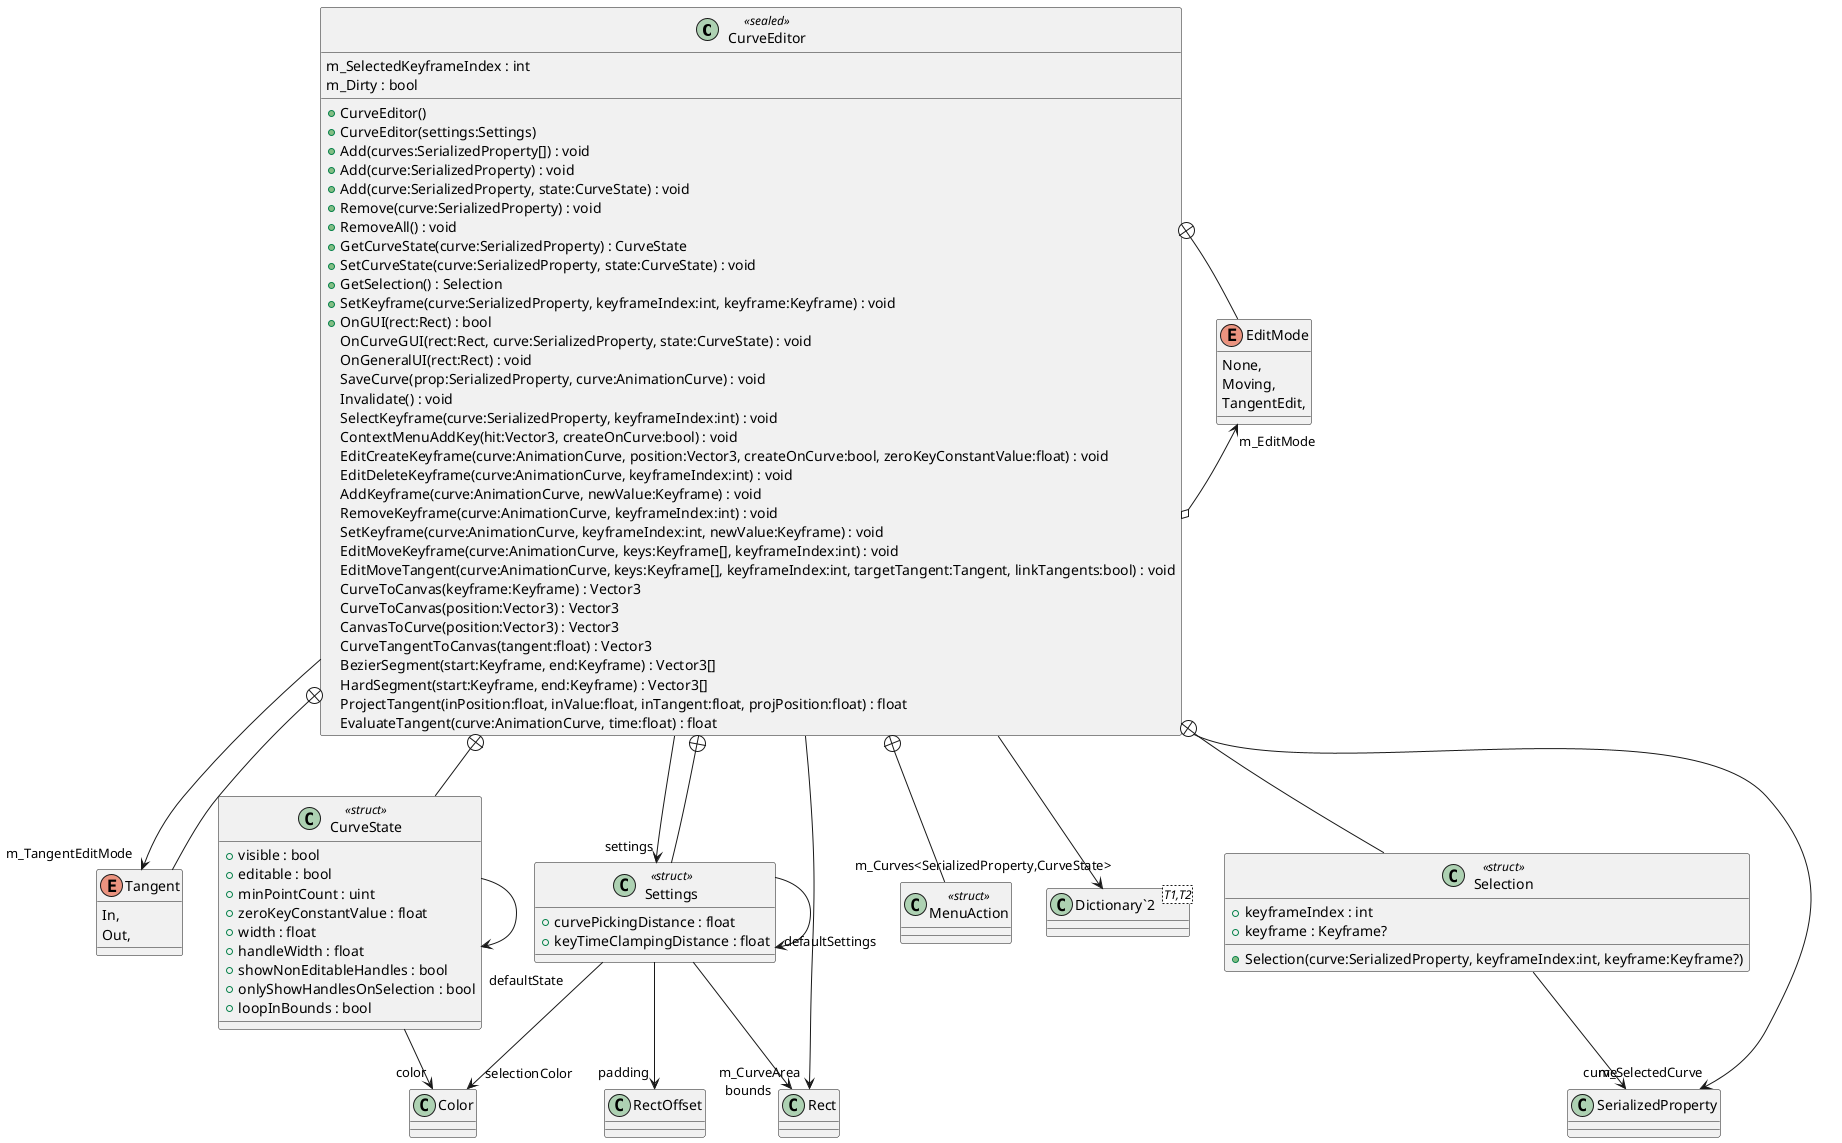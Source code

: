 @startuml
class CurveEditor <<sealed>> {
    m_SelectedKeyframeIndex : int
    m_Dirty : bool
    + CurveEditor()
    + CurveEditor(settings:Settings)
    + Add(curves:SerializedProperty[]) : void
    + Add(curve:SerializedProperty) : void
    + Add(curve:SerializedProperty, state:CurveState) : void
    + Remove(curve:SerializedProperty) : void
    + RemoveAll() : void
    + GetCurveState(curve:SerializedProperty) : CurveState
    + SetCurveState(curve:SerializedProperty, state:CurveState) : void
    + GetSelection() : Selection
    + SetKeyframe(curve:SerializedProperty, keyframeIndex:int, keyframe:Keyframe) : void
    + OnGUI(rect:Rect) : bool
    OnCurveGUI(rect:Rect, curve:SerializedProperty, state:CurveState) : void
    OnGeneralUI(rect:Rect) : void
    SaveCurve(prop:SerializedProperty, curve:AnimationCurve) : void
    Invalidate() : void
    SelectKeyframe(curve:SerializedProperty, keyframeIndex:int) : void
    ContextMenuAddKey(hit:Vector3, createOnCurve:bool) : void
    EditCreateKeyframe(curve:AnimationCurve, position:Vector3, createOnCurve:bool, zeroKeyConstantValue:float) : void
    EditDeleteKeyframe(curve:AnimationCurve, keyframeIndex:int) : void
    AddKeyframe(curve:AnimationCurve, newValue:Keyframe) : void
    RemoveKeyframe(curve:AnimationCurve, keyframeIndex:int) : void
    SetKeyframe(curve:AnimationCurve, keyframeIndex:int, newValue:Keyframe) : void
    EditMoveKeyframe(curve:AnimationCurve, keys:Keyframe[], keyframeIndex:int) : void
    EditMoveTangent(curve:AnimationCurve, keys:Keyframe[], keyframeIndex:int, targetTangent:Tangent, linkTangents:bool) : void
    CurveToCanvas(keyframe:Keyframe) : Vector3
    CurveToCanvas(position:Vector3) : Vector3
    CanvasToCurve(position:Vector3) : Vector3
    CurveTangentToCanvas(tangent:float) : Vector3
    BezierSegment(start:Keyframe, end:Keyframe) : Vector3[]
    HardSegment(start:Keyframe, end:Keyframe) : Vector3[]
    ProjectTangent(inPosition:float, inValue:float, inTangent:float, projPosition:float) : float
    EvaluateTangent(curve:AnimationCurve, time:float) : float
}
enum EditMode {
    None,
    Moving,
    TangentEdit,
}
enum Tangent {
    In,
    Out,
}
class Settings <<struct>> {
    + curvePickingDistance : float
    + keyTimeClampingDistance : float
}
class CurveState <<struct>> {
    + visible : bool
    + editable : bool
    + minPointCount : uint
    + zeroKeyConstantValue : float
    + width : float
    + handleWidth : float
    + showNonEditableHandles : bool
    + onlyShowHandlesOnSelection : bool
    + loopInBounds : bool
}
class Selection <<struct>> {
    + keyframeIndex : int
    + keyframe : Keyframe?
    + Selection(curve:SerializedProperty, keyframeIndex:int, keyframe:Keyframe?)
}
class MenuAction <<struct>> {
}
class "Dictionary`2"<T1,T2> {
}
CurveEditor --> "settings" Settings
CurveEditor --> "m_Curves<SerializedProperty,CurveState>" "Dictionary`2"
CurveEditor --> "m_CurveArea" Rect
CurveEditor --> "m_SelectedCurve" SerializedProperty
CurveEditor o-> "m_EditMode" EditMode
CurveEditor --> "m_TangentEditMode" Tangent
CurveEditor +-- EditMode
CurveEditor +-- Tangent
CurveEditor +-- Settings
Settings --> "bounds" Rect
Settings --> "padding" RectOffset
Settings --> "selectionColor" Color
Settings --> "defaultSettings" Settings
CurveEditor +-- CurveState
CurveState --> "color" Color
CurveState --> "defaultState" CurveState
CurveEditor +-- Selection
Selection --> "curve" SerializedProperty
CurveEditor +-- MenuAction
@enduml
